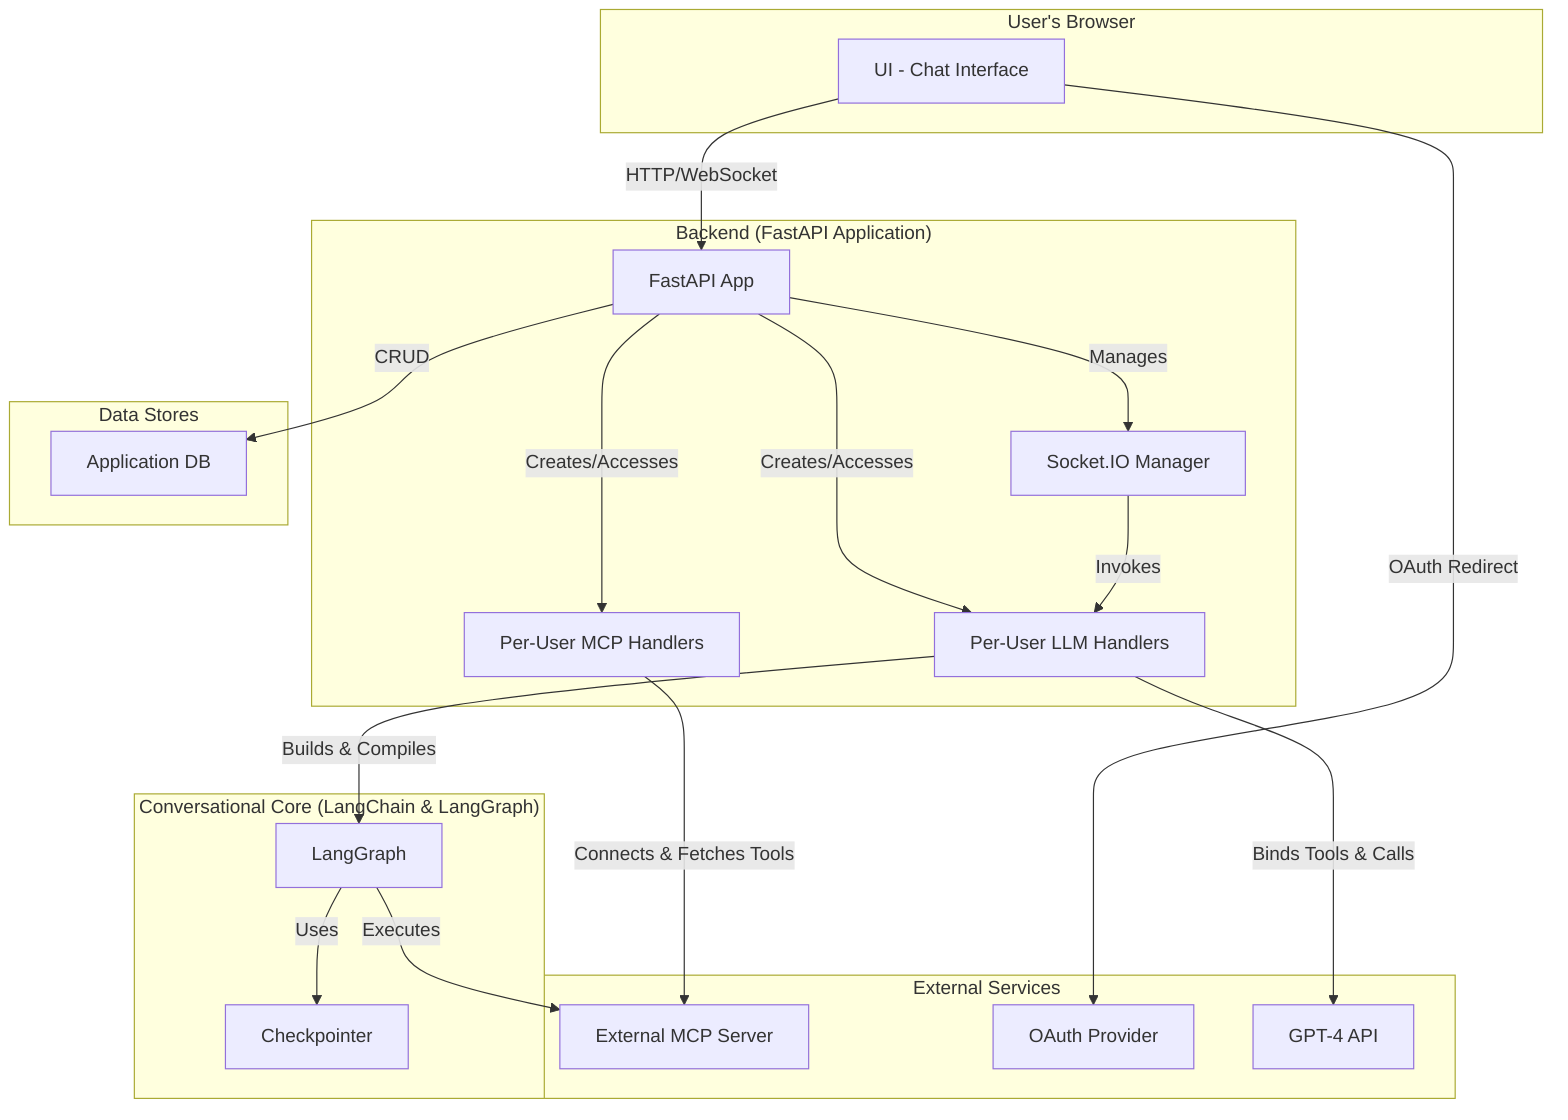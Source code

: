 graph TD
    subgraph "User's Browser"
        UI[UI - Chat Interface]
    end

    subgraph "Backend (FastAPI Application)"
        A[FastAPI App]
        B[Socket.IO Manager]
        C[Per-User MCP Handlers]
        D[Per-User LLM Handlers]
    end

    subgraph "Conversational Core (LangChain & LangGraph)"
        E[LangGraph]
        F[Checkpointer]
    end

    subgraph "Data Stores"
        G[Application DB]
    end

    subgraph "External Services"
        H[External MCP Server]
        I[OAuth Provider]
        J[GPT-4 API]
    end

    UI -- HTTP/WebSocket --> A
    A -- Manages --> B
    A -- Creates/Accesses --> C
    A -- Creates/Accesses --> D
    B -- Invokes --> D

    D -- Builds & Compiles --> E
    D -- Binds Tools & Calls --> J
    E -- Uses --> F
    E -- Executes --> H
    C -- Connects & Fetches Tools --> H

    A -- CRUD --> G

    UI -- OAuth Redirect --> I